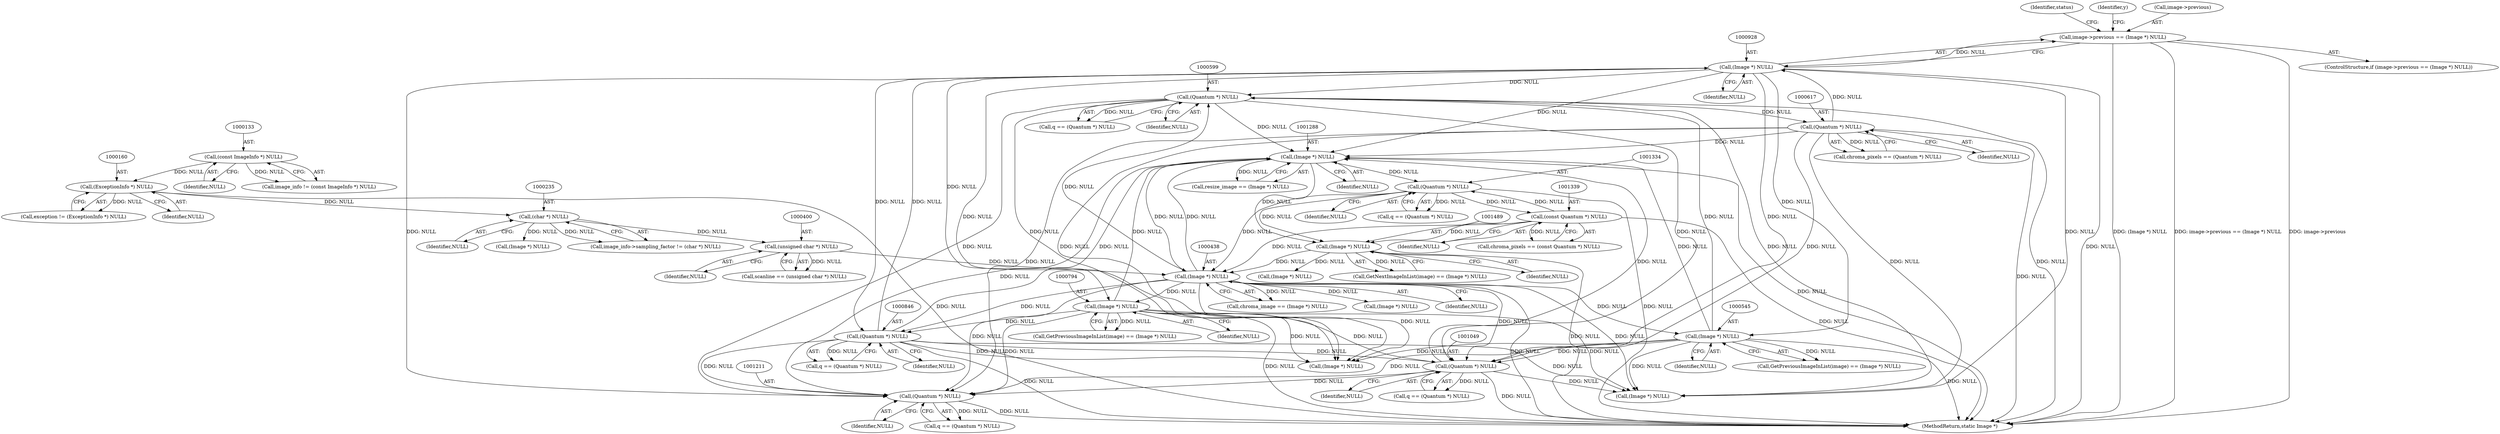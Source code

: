 digraph "0_ImageMagick_ef8f40689ac452398026c07da41656a7c87e4683@pointer" {
"1000923" [label="(Call,image->previous == (Image *) NULL)"];
"1000927" [label="(Call,(Image *) NULL)"];
"1000616" [label="(Call,(Quantum *) NULL)"];
"1000598" [label="(Call,(Quantum *) NULL)"];
"1000544" [label="(Call,(Image *) NULL)"];
"1000437" [label="(Call,(Image *) NULL)"];
"1000399" [label="(Call,(unsigned char *) NULL)"];
"1000234" [label="(Call,(char *) NULL)"];
"1000159" [label="(Call,(ExceptionInfo *) NULL)"];
"1000132" [label="(Call,(const ImageInfo *) NULL)"];
"1001333" [label="(Call,(Quantum *) NULL)"];
"1001287" [label="(Call,(Image *) NULL)"];
"1001210" [label="(Call,(Quantum *) NULL)"];
"1000845" [label="(Call,(Quantum *) NULL)"];
"1000793" [label="(Call,(Image *) NULL)"];
"1001048" [label="(Call,(Quantum *) NULL)"];
"1001338" [label="(Call,(const Quantum *) NULL)"];
"1001488" [label="(Call,(Image *) NULL)"];
"1001212" [label="(Identifier,NULL)"];
"1000234" [label="(Call,(char *) NULL)"];
"1000614" [label="(Call,chroma_pixels == (Quantum *) NULL)"];
"1000596" [label="(Call,q == (Quantum *) NULL)"];
"1001210" [label="(Call,(Quantum *) NULL)"];
"1000795" [label="(Identifier,NULL)"];
"1001541" [label="(MethodReturn,static Image *)"];
"1000618" [label="(Identifier,NULL)"];
"1000616" [label="(Call,(Quantum *) NULL)"];
"1000435" [label="(Call,chroma_image == (Image *) NULL)"];
"1000401" [label="(Identifier,NULL)"];
"1001048" [label="(Call,(Quantum *) NULL)"];
"1000978" [label="(Call,(Image *) NULL)"];
"1001490" [label="(Identifier,NULL)"];
"1001336" [label="(Call,chroma_pixels == (const Quantum *) NULL)"];
"1001497" [label="(Call,(Image *) NULL)"];
"1001338" [label="(Call,(const Quantum *) NULL)"];
"1000513" [label="(Call,(Image *) NULL)"];
"1000929" [label="(Identifier,NULL)"];
"1000932" [label="(Identifier,status)"];
"1000541" [label="(Call,GetPreviousImageInList(image) == (Image *) NULL)"];
"1000157" [label="(Call,exception != (ExceptionInfo *) NULL)"];
"1001340" [label="(Identifier,NULL)"];
"1001485" [label="(Call,GetNextImageInList(image) == (Image *) NULL)"];
"1000845" [label="(Call,(Quantum *) NULL)"];
"1001050" [label="(Identifier,NULL)"];
"1000922" [label="(ControlStructure,if (image->previous == (Image *) NULL))"];
"1000927" [label="(Call,(Image *) NULL)"];
"1000544" [label="(Call,(Image *) NULL)"];
"1000159" [label="(Call,(ExceptionInfo *) NULL)"];
"1001335" [label="(Identifier,NULL)"];
"1000528" [label="(Identifier,y)"];
"1000335" [label="(Call,(Image *) NULL)"];
"1000161" [label="(Identifier,NULL)"];
"1001331" [label="(Call,q == (Quantum *) NULL)"];
"1000132" [label="(Call,(const ImageInfo *) NULL)"];
"1000793" [label="(Call,(Image *) NULL)"];
"1000546" [label="(Identifier,NULL)"];
"1000847" [label="(Identifier,NULL)"];
"1000397" [label="(Call,scanline == (unsigned char *) NULL)"];
"1001046" [label="(Call,q == (Quantum *) NULL)"];
"1001208" [label="(Call,q == (Quantum *) NULL)"];
"1000923" [label="(Call,image->previous == (Image *) NULL)"];
"1001488" [label="(Call,(Image *) NULL)"];
"1000843" [label="(Call,q == (Quantum *) NULL)"];
"1000437" [label="(Call,(Image *) NULL)"];
"1001285" [label="(Call,resize_image == (Image *) NULL)"];
"1001289" [label="(Identifier,NULL)"];
"1000924" [label="(Call,image->previous)"];
"1000134" [label="(Identifier,NULL)"];
"1001287" [label="(Call,(Image *) NULL)"];
"1000439" [label="(Identifier,NULL)"];
"1000230" [label="(Call,image_info->sampling_factor != (char *) NULL)"];
"1000236" [label="(Identifier,NULL)"];
"1001145" [label="(Call,(Image *) NULL)"];
"1001333" [label="(Call,(Quantum *) NULL)"];
"1000598" [label="(Call,(Quantum *) NULL)"];
"1000790" [label="(Call,GetPreviousImageInList(image) == (Image *) NULL)"];
"1000600" [label="(Identifier,NULL)"];
"1000399" [label="(Call,(unsigned char *) NULL)"];
"1000130" [label="(Call,image_info != (const ImageInfo *) NULL)"];
"1000923" -> "1000922"  [label="AST: "];
"1000923" -> "1000927"  [label="CFG: "];
"1000924" -> "1000923"  [label="AST: "];
"1000927" -> "1000923"  [label="AST: "];
"1000932" -> "1000923"  [label="CFG: "];
"1000528" -> "1000923"  [label="CFG: "];
"1000923" -> "1001541"  [label="DDG: (Image *) NULL"];
"1000923" -> "1001541"  [label="DDG: image->previous == (Image *) NULL"];
"1000923" -> "1001541"  [label="DDG: image->previous"];
"1000927" -> "1000923"  [label="DDG: NULL"];
"1000927" -> "1000929"  [label="CFG: "];
"1000928" -> "1000927"  [label="AST: "];
"1000929" -> "1000927"  [label="AST: "];
"1000927" -> "1001541"  [label="DDG: NULL"];
"1000927" -> "1000544"  [label="DDG: NULL"];
"1000927" -> "1000598"  [label="DDG: NULL"];
"1000927" -> "1000793"  [label="DDG: NULL"];
"1000927" -> "1000845"  [label="DDG: NULL"];
"1000616" -> "1000927"  [label="DDG: NULL"];
"1000845" -> "1000927"  [label="DDG: NULL"];
"1000927" -> "1000978"  [label="DDG: NULL"];
"1000927" -> "1001048"  [label="DDG: NULL"];
"1000927" -> "1001145"  [label="DDG: NULL"];
"1000927" -> "1001210"  [label="DDG: NULL"];
"1000927" -> "1001287"  [label="DDG: NULL"];
"1000616" -> "1000614"  [label="AST: "];
"1000616" -> "1000618"  [label="CFG: "];
"1000617" -> "1000616"  [label="AST: "];
"1000618" -> "1000616"  [label="AST: "];
"1000614" -> "1000616"  [label="CFG: "];
"1000616" -> "1001541"  [label="DDG: NULL"];
"1000616" -> "1000614"  [label="DDG: NULL"];
"1000598" -> "1000616"  [label="DDG: NULL"];
"1000616" -> "1000978"  [label="DDG: NULL"];
"1000616" -> "1001048"  [label="DDG: NULL"];
"1000616" -> "1001145"  [label="DDG: NULL"];
"1000616" -> "1001210"  [label="DDG: NULL"];
"1000616" -> "1001287"  [label="DDG: NULL"];
"1000598" -> "1000596"  [label="AST: "];
"1000598" -> "1000600"  [label="CFG: "];
"1000599" -> "1000598"  [label="AST: "];
"1000600" -> "1000598"  [label="AST: "];
"1000596" -> "1000598"  [label="CFG: "];
"1000598" -> "1001541"  [label="DDG: NULL"];
"1000598" -> "1000596"  [label="DDG: NULL"];
"1000544" -> "1000598"  [label="DDG: NULL"];
"1000437" -> "1000598"  [label="DDG: NULL"];
"1000598" -> "1000978"  [label="DDG: NULL"];
"1000598" -> "1001048"  [label="DDG: NULL"];
"1000598" -> "1001145"  [label="DDG: NULL"];
"1000598" -> "1001210"  [label="DDG: NULL"];
"1000598" -> "1001287"  [label="DDG: NULL"];
"1000544" -> "1000541"  [label="AST: "];
"1000544" -> "1000546"  [label="CFG: "];
"1000545" -> "1000544"  [label="AST: "];
"1000546" -> "1000544"  [label="AST: "];
"1000541" -> "1000544"  [label="CFG: "];
"1000544" -> "1001541"  [label="DDG: NULL"];
"1000544" -> "1000541"  [label="DDG: NULL"];
"1000437" -> "1000544"  [label="DDG: NULL"];
"1000544" -> "1000978"  [label="DDG: NULL"];
"1000544" -> "1001048"  [label="DDG: NULL"];
"1000544" -> "1001145"  [label="DDG: NULL"];
"1000544" -> "1001210"  [label="DDG: NULL"];
"1000544" -> "1001287"  [label="DDG: NULL"];
"1000437" -> "1000435"  [label="AST: "];
"1000437" -> "1000439"  [label="CFG: "];
"1000438" -> "1000437"  [label="AST: "];
"1000439" -> "1000437"  [label="AST: "];
"1000435" -> "1000437"  [label="CFG: "];
"1000437" -> "1001541"  [label="DDG: NULL"];
"1000437" -> "1000435"  [label="DDG: NULL"];
"1000399" -> "1000437"  [label="DDG: NULL"];
"1001333" -> "1000437"  [label="DDG: NULL"];
"1001287" -> "1000437"  [label="DDG: NULL"];
"1001338" -> "1000437"  [label="DDG: NULL"];
"1001488" -> "1000437"  [label="DDG: NULL"];
"1000437" -> "1000513"  [label="DDG: NULL"];
"1000437" -> "1000793"  [label="DDG: NULL"];
"1000437" -> "1000845"  [label="DDG: NULL"];
"1000437" -> "1000978"  [label="DDG: NULL"];
"1000437" -> "1001048"  [label="DDG: NULL"];
"1000437" -> "1001145"  [label="DDG: NULL"];
"1000437" -> "1001210"  [label="DDG: NULL"];
"1000437" -> "1001287"  [label="DDG: NULL"];
"1000399" -> "1000397"  [label="AST: "];
"1000399" -> "1000401"  [label="CFG: "];
"1000400" -> "1000399"  [label="AST: "];
"1000401" -> "1000399"  [label="AST: "];
"1000397" -> "1000399"  [label="CFG: "];
"1000399" -> "1000397"  [label="DDG: NULL"];
"1000234" -> "1000399"  [label="DDG: NULL"];
"1000234" -> "1000230"  [label="AST: "];
"1000234" -> "1000236"  [label="CFG: "];
"1000235" -> "1000234"  [label="AST: "];
"1000236" -> "1000234"  [label="AST: "];
"1000230" -> "1000234"  [label="CFG: "];
"1000234" -> "1000230"  [label="DDG: NULL"];
"1000159" -> "1000234"  [label="DDG: NULL"];
"1000234" -> "1000335"  [label="DDG: NULL"];
"1000159" -> "1000157"  [label="AST: "];
"1000159" -> "1000161"  [label="CFG: "];
"1000160" -> "1000159"  [label="AST: "];
"1000161" -> "1000159"  [label="AST: "];
"1000157" -> "1000159"  [label="CFG: "];
"1000159" -> "1001541"  [label="DDG: NULL"];
"1000159" -> "1000157"  [label="DDG: NULL"];
"1000132" -> "1000159"  [label="DDG: NULL"];
"1000132" -> "1000130"  [label="AST: "];
"1000132" -> "1000134"  [label="CFG: "];
"1000133" -> "1000132"  [label="AST: "];
"1000134" -> "1000132"  [label="AST: "];
"1000130" -> "1000132"  [label="CFG: "];
"1000132" -> "1000130"  [label="DDG: NULL"];
"1001333" -> "1001331"  [label="AST: "];
"1001333" -> "1001335"  [label="CFG: "];
"1001334" -> "1001333"  [label="AST: "];
"1001335" -> "1001333"  [label="AST: "];
"1001331" -> "1001333"  [label="CFG: "];
"1001333" -> "1001541"  [label="DDG: NULL"];
"1001333" -> "1001331"  [label="DDG: NULL"];
"1001287" -> "1001333"  [label="DDG: NULL"];
"1001338" -> "1001333"  [label="DDG: NULL"];
"1001333" -> "1001338"  [label="DDG: NULL"];
"1001333" -> "1001488"  [label="DDG: NULL"];
"1001287" -> "1001285"  [label="AST: "];
"1001287" -> "1001289"  [label="CFG: "];
"1001288" -> "1001287"  [label="AST: "];
"1001289" -> "1001287"  [label="AST: "];
"1001285" -> "1001287"  [label="CFG: "];
"1001287" -> "1001541"  [label="DDG: NULL"];
"1001287" -> "1001285"  [label="DDG: NULL"];
"1001210" -> "1001287"  [label="DDG: NULL"];
"1000845" -> "1001287"  [label="DDG: NULL"];
"1001048" -> "1001287"  [label="DDG: NULL"];
"1000793" -> "1001287"  [label="DDG: NULL"];
"1001287" -> "1001488"  [label="DDG: NULL"];
"1001210" -> "1001208"  [label="AST: "];
"1001210" -> "1001212"  [label="CFG: "];
"1001211" -> "1001210"  [label="AST: "];
"1001212" -> "1001210"  [label="AST: "];
"1001208" -> "1001210"  [label="CFG: "];
"1001210" -> "1001541"  [label="DDG: NULL"];
"1001210" -> "1001208"  [label="DDG: NULL"];
"1000845" -> "1001210"  [label="DDG: NULL"];
"1001048" -> "1001210"  [label="DDG: NULL"];
"1000793" -> "1001210"  [label="DDG: NULL"];
"1000845" -> "1000843"  [label="AST: "];
"1000845" -> "1000847"  [label="CFG: "];
"1000846" -> "1000845"  [label="AST: "];
"1000847" -> "1000845"  [label="AST: "];
"1000843" -> "1000845"  [label="CFG: "];
"1000845" -> "1001541"  [label="DDG: NULL"];
"1000845" -> "1000843"  [label="DDG: NULL"];
"1000793" -> "1000845"  [label="DDG: NULL"];
"1000845" -> "1000978"  [label="DDG: NULL"];
"1000845" -> "1001048"  [label="DDG: NULL"];
"1000845" -> "1001145"  [label="DDG: NULL"];
"1000793" -> "1000790"  [label="AST: "];
"1000793" -> "1000795"  [label="CFG: "];
"1000794" -> "1000793"  [label="AST: "];
"1000795" -> "1000793"  [label="AST: "];
"1000790" -> "1000793"  [label="CFG: "];
"1000793" -> "1001541"  [label="DDG: NULL"];
"1000793" -> "1000790"  [label="DDG: NULL"];
"1000793" -> "1000978"  [label="DDG: NULL"];
"1000793" -> "1001048"  [label="DDG: NULL"];
"1000793" -> "1001145"  [label="DDG: NULL"];
"1001048" -> "1001046"  [label="AST: "];
"1001048" -> "1001050"  [label="CFG: "];
"1001049" -> "1001048"  [label="AST: "];
"1001050" -> "1001048"  [label="AST: "];
"1001046" -> "1001048"  [label="CFG: "];
"1001048" -> "1001541"  [label="DDG: NULL"];
"1001048" -> "1001046"  [label="DDG: NULL"];
"1001048" -> "1001145"  [label="DDG: NULL"];
"1001338" -> "1001336"  [label="AST: "];
"1001338" -> "1001340"  [label="CFG: "];
"1001339" -> "1001338"  [label="AST: "];
"1001340" -> "1001338"  [label="AST: "];
"1001336" -> "1001338"  [label="CFG: "];
"1001338" -> "1001541"  [label="DDG: NULL"];
"1001338" -> "1001336"  [label="DDG: NULL"];
"1001338" -> "1001488"  [label="DDG: NULL"];
"1001488" -> "1001485"  [label="AST: "];
"1001488" -> "1001490"  [label="CFG: "];
"1001489" -> "1001488"  [label="AST: "];
"1001490" -> "1001488"  [label="AST: "];
"1001485" -> "1001488"  [label="CFG: "];
"1001488" -> "1001541"  [label="DDG: NULL"];
"1001488" -> "1001485"  [label="DDG: NULL"];
"1001488" -> "1001497"  [label="DDG: NULL"];
}
